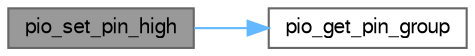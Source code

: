 digraph "pio_set_pin_high"
{
 // LATEX_PDF_SIZE
  bgcolor="transparent";
  edge [fontname=FreeSans,fontsize=10,labelfontname=FreeSans,labelfontsize=10];
  node [fontname=FreeSans,fontsize=10,shape=box,height=0.2,width=0.4];
  rankdir="LR";
  Node1 [label="pio_set_pin_high",height=0.2,width=0.4,color="gray40", fillcolor="grey60", style="filled", fontcolor="black",tooltip="Drive a GPIO pin to 1."];
  Node1 -> Node2 [color="steelblue1",style="solid"];
  Node2 [label="pio_get_pin_group",height=0.2,width=0.4,color="grey40", fillcolor="white", style="filled",URL="$group__sam__drivers__pio__group.html#gaf37309a52c59d5e2116d649f6fdd98c9",tooltip="Return GPIO port for a GPIO pin."];
}
